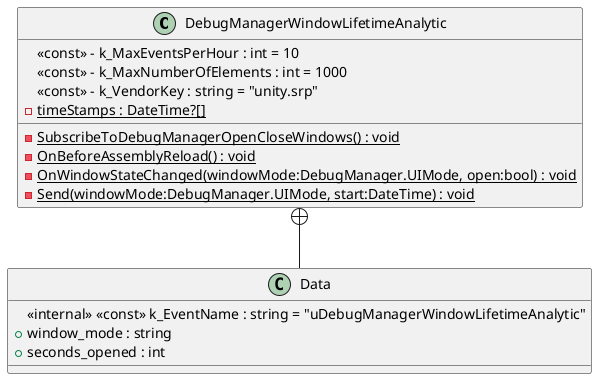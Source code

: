 @startuml
class DebugManagerWindowLifetimeAnalytic {
    <<const>> - k_MaxEventsPerHour : int = 10
    <<const>> - k_MaxNumberOfElements : int = 1000
    <<const>> - k_VendorKey : string = "unity.srp"
    - {static} timeStamps : DateTime?[]
    {static} - SubscribeToDebugManagerOpenCloseWindows() : void
    - {static} OnBeforeAssemblyReload() : void
    - {static} OnWindowStateChanged(windowMode:DebugManager.UIMode, open:bool) : void
    {static} - Send(windowMode:DebugManager.UIMode, start:DateTime) : void
}
class Data {
    <<internal>> <<const>> k_EventName : string = "uDebugManagerWindowLifetimeAnalytic"
    + window_mode : string
    + seconds_opened : int
}
DebugManagerWindowLifetimeAnalytic +-- Data
@enduml
